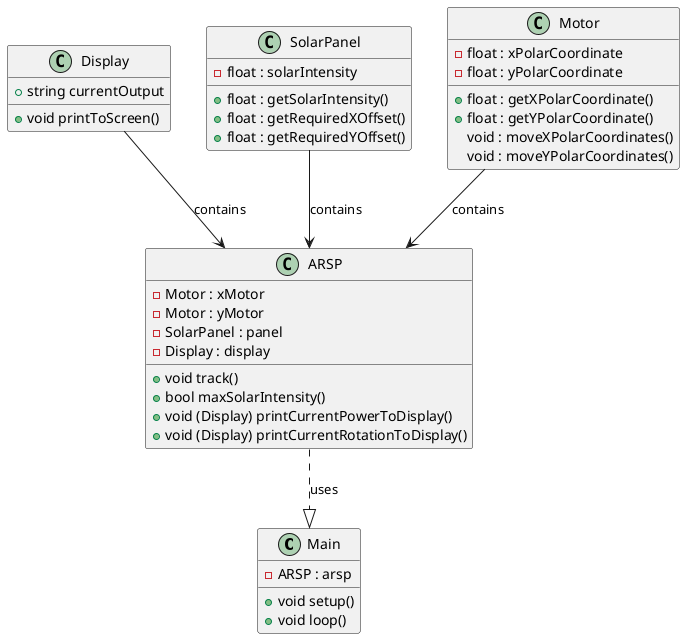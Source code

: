 @startuml class_diagram
' Class declarations '
class Main
class ARSP
class Display
class SolarPanel
class Motor

' Class relationships '
ARSP ..|> Main : uses
Motor --> ARSP : contains
SolarPanel --> ARSP : contains
Display --> ARSP : contains

' Class functions '
Main : +void setup()
Main : +void loop()

Display : +void printToScreen()

SolarPanel : +float : getSolarIntensity()
SolarPanel : +float : getRequiredXOffset()
SolarPanel : +float : getRequiredYOffset()

Motor : +float : getXPolarCoordinate()
Motor : +float : getYPolarCoordinate()
Motor : void : moveXPolarCoordinates()
Motor : void : moveYPolarCoordinates()

ARSP : +void track()
ARSP : +bool maxSolarIntensity()
ARSP : +void (Display) printCurrentPowerToDisplay()
ARSP : +void (Display) printCurrentRotationToDisplay()

' Class attributes '
Main : -ARSP : arsp

Display : +string currentOutput

Motor : -float : xPolarCoordinate
Motor : -float : yPolarCoordinate

SolarPanel : -float : solarIntensity

ARSP : -Motor : xMotor
ARSP : -Motor : yMotor
ARSP : -SolarPanel : panel
ARSP : -Display : display

@enduml